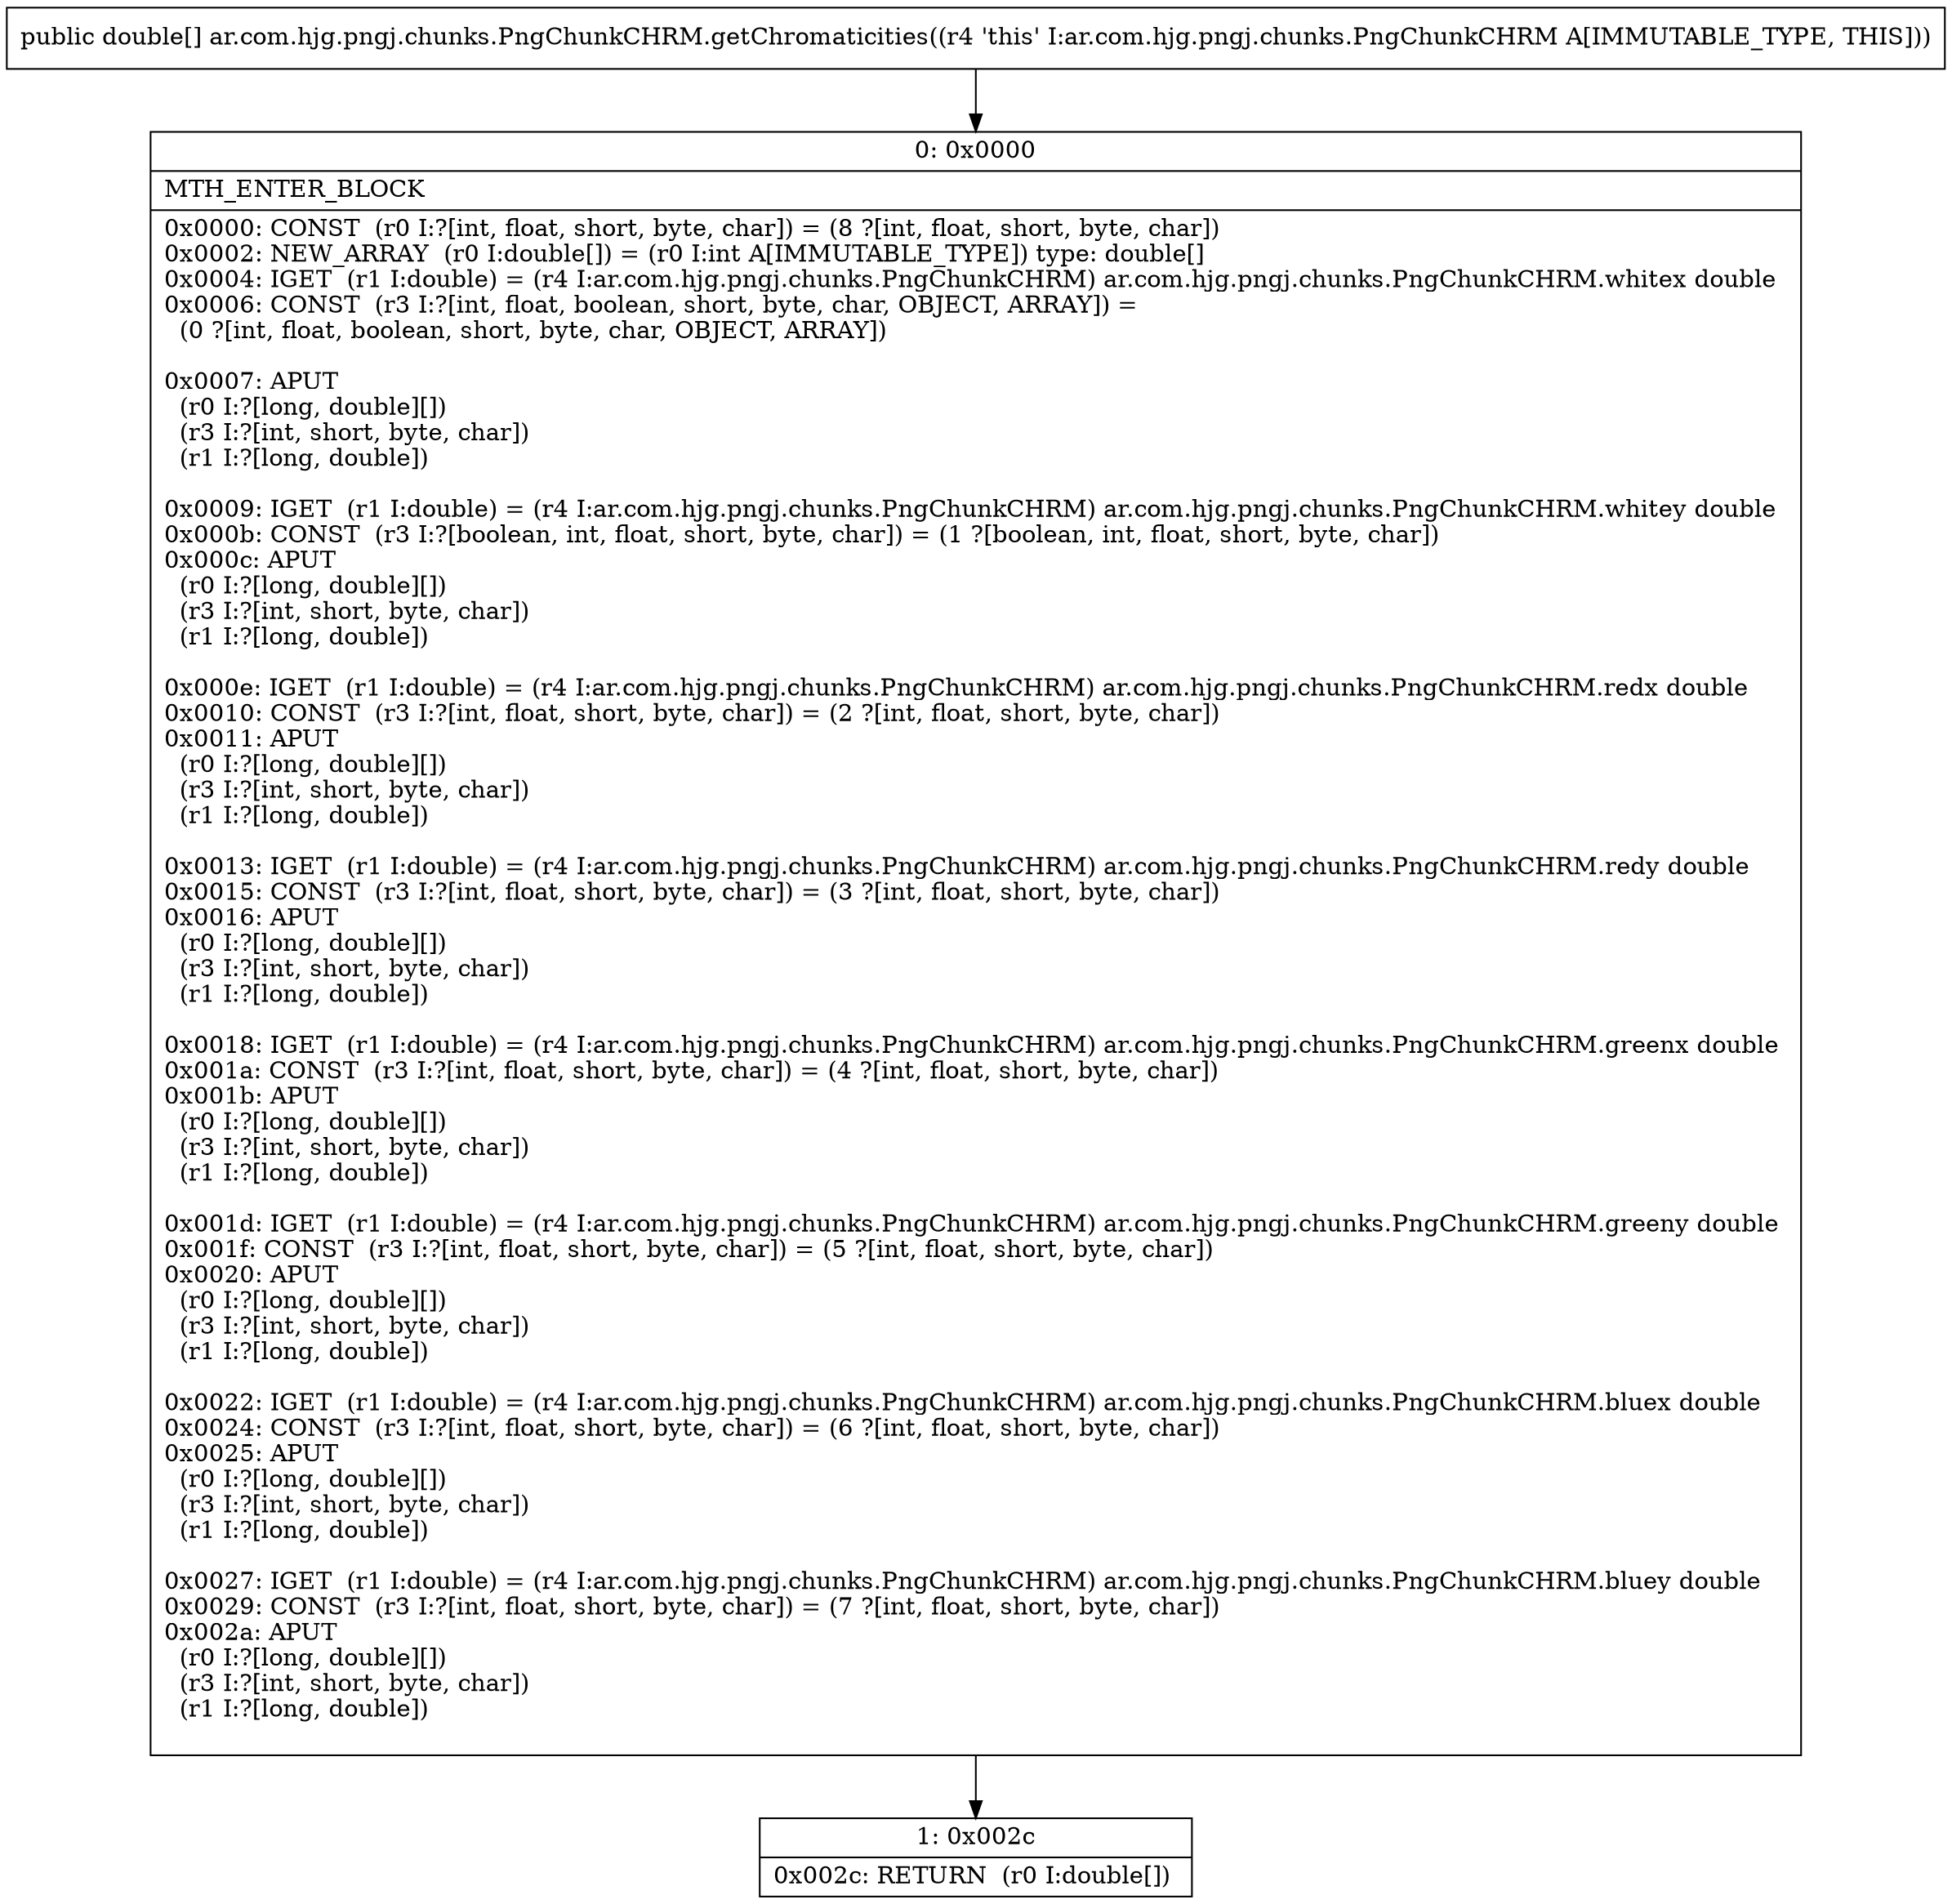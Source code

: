 digraph "CFG forar.com.hjg.pngj.chunks.PngChunkCHRM.getChromaticities()[D" {
Node_0 [shape=record,label="{0\:\ 0x0000|MTH_ENTER_BLOCK\l|0x0000: CONST  (r0 I:?[int, float, short, byte, char]) = (8 ?[int, float, short, byte, char]) \l0x0002: NEW_ARRAY  (r0 I:double[]) = (r0 I:int A[IMMUTABLE_TYPE]) type: double[] \l0x0004: IGET  (r1 I:double) = (r4 I:ar.com.hjg.pngj.chunks.PngChunkCHRM) ar.com.hjg.pngj.chunks.PngChunkCHRM.whitex double \l0x0006: CONST  (r3 I:?[int, float, boolean, short, byte, char, OBJECT, ARRAY]) = \l  (0 ?[int, float, boolean, short, byte, char, OBJECT, ARRAY])\l \l0x0007: APUT  \l  (r0 I:?[long, double][])\l  (r3 I:?[int, short, byte, char])\l  (r1 I:?[long, double])\l \l0x0009: IGET  (r1 I:double) = (r4 I:ar.com.hjg.pngj.chunks.PngChunkCHRM) ar.com.hjg.pngj.chunks.PngChunkCHRM.whitey double \l0x000b: CONST  (r3 I:?[boolean, int, float, short, byte, char]) = (1 ?[boolean, int, float, short, byte, char]) \l0x000c: APUT  \l  (r0 I:?[long, double][])\l  (r3 I:?[int, short, byte, char])\l  (r1 I:?[long, double])\l \l0x000e: IGET  (r1 I:double) = (r4 I:ar.com.hjg.pngj.chunks.PngChunkCHRM) ar.com.hjg.pngj.chunks.PngChunkCHRM.redx double \l0x0010: CONST  (r3 I:?[int, float, short, byte, char]) = (2 ?[int, float, short, byte, char]) \l0x0011: APUT  \l  (r0 I:?[long, double][])\l  (r3 I:?[int, short, byte, char])\l  (r1 I:?[long, double])\l \l0x0013: IGET  (r1 I:double) = (r4 I:ar.com.hjg.pngj.chunks.PngChunkCHRM) ar.com.hjg.pngj.chunks.PngChunkCHRM.redy double \l0x0015: CONST  (r3 I:?[int, float, short, byte, char]) = (3 ?[int, float, short, byte, char]) \l0x0016: APUT  \l  (r0 I:?[long, double][])\l  (r3 I:?[int, short, byte, char])\l  (r1 I:?[long, double])\l \l0x0018: IGET  (r1 I:double) = (r4 I:ar.com.hjg.pngj.chunks.PngChunkCHRM) ar.com.hjg.pngj.chunks.PngChunkCHRM.greenx double \l0x001a: CONST  (r3 I:?[int, float, short, byte, char]) = (4 ?[int, float, short, byte, char]) \l0x001b: APUT  \l  (r0 I:?[long, double][])\l  (r3 I:?[int, short, byte, char])\l  (r1 I:?[long, double])\l \l0x001d: IGET  (r1 I:double) = (r4 I:ar.com.hjg.pngj.chunks.PngChunkCHRM) ar.com.hjg.pngj.chunks.PngChunkCHRM.greeny double \l0x001f: CONST  (r3 I:?[int, float, short, byte, char]) = (5 ?[int, float, short, byte, char]) \l0x0020: APUT  \l  (r0 I:?[long, double][])\l  (r3 I:?[int, short, byte, char])\l  (r1 I:?[long, double])\l \l0x0022: IGET  (r1 I:double) = (r4 I:ar.com.hjg.pngj.chunks.PngChunkCHRM) ar.com.hjg.pngj.chunks.PngChunkCHRM.bluex double \l0x0024: CONST  (r3 I:?[int, float, short, byte, char]) = (6 ?[int, float, short, byte, char]) \l0x0025: APUT  \l  (r0 I:?[long, double][])\l  (r3 I:?[int, short, byte, char])\l  (r1 I:?[long, double])\l \l0x0027: IGET  (r1 I:double) = (r4 I:ar.com.hjg.pngj.chunks.PngChunkCHRM) ar.com.hjg.pngj.chunks.PngChunkCHRM.bluey double \l0x0029: CONST  (r3 I:?[int, float, short, byte, char]) = (7 ?[int, float, short, byte, char]) \l0x002a: APUT  \l  (r0 I:?[long, double][])\l  (r3 I:?[int, short, byte, char])\l  (r1 I:?[long, double])\l \l}"];
Node_1 [shape=record,label="{1\:\ 0x002c|0x002c: RETURN  (r0 I:double[]) \l}"];
MethodNode[shape=record,label="{public double[] ar.com.hjg.pngj.chunks.PngChunkCHRM.getChromaticities((r4 'this' I:ar.com.hjg.pngj.chunks.PngChunkCHRM A[IMMUTABLE_TYPE, THIS])) }"];
MethodNode -> Node_0;
Node_0 -> Node_1;
}


